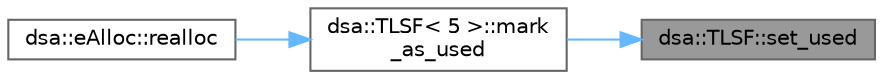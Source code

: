 digraph "dsa::TLSF::set_used"
{
 // LATEX_PDF_SIZE
  bgcolor="transparent";
  edge [fontname=Helvetica,fontsize=10,labelfontname=Helvetica,labelfontsize=10];
  node [fontname=Helvetica,fontsize=10,shape=box,height=0.2,width=0.4];
  rankdir="RL";
  Node1 [id="Node000001",label="dsa::TLSF::set_used",height=0.2,width=0.4,color="gray40", fillcolor="grey60", style="filled", fontcolor="black",tooltip=" "];
  Node1 -> Node2 [id="edge1_Node000001_Node000002",dir="back",color="steelblue1",style="solid",tooltip=" "];
  Node2 [id="Node000002",label="dsa::TLSF\< 5 \>::mark\l_as_used",height=0.2,width=0.4,color="grey40", fillcolor="white", style="filled",URL="$classdsa_1_1_t_l_s_f.html#a835dfcb50f18445e12725900519e3d12",tooltip=" "];
  Node2 -> Node3 [id="edge2_Node000002_Node000003",dir="back",color="steelblue1",style="solid",tooltip=" "];
  Node3 [id="Node000003",label="dsa::eAlloc::realloc",height=0.2,width=0.4,color="grey40", fillcolor="white", style="filled",URL="$classdsa_1_1e_alloc.html#a56c8d1f3e2368a15361968596b335eeb",tooltip="Reallocates a memory block to a new size."];
}
